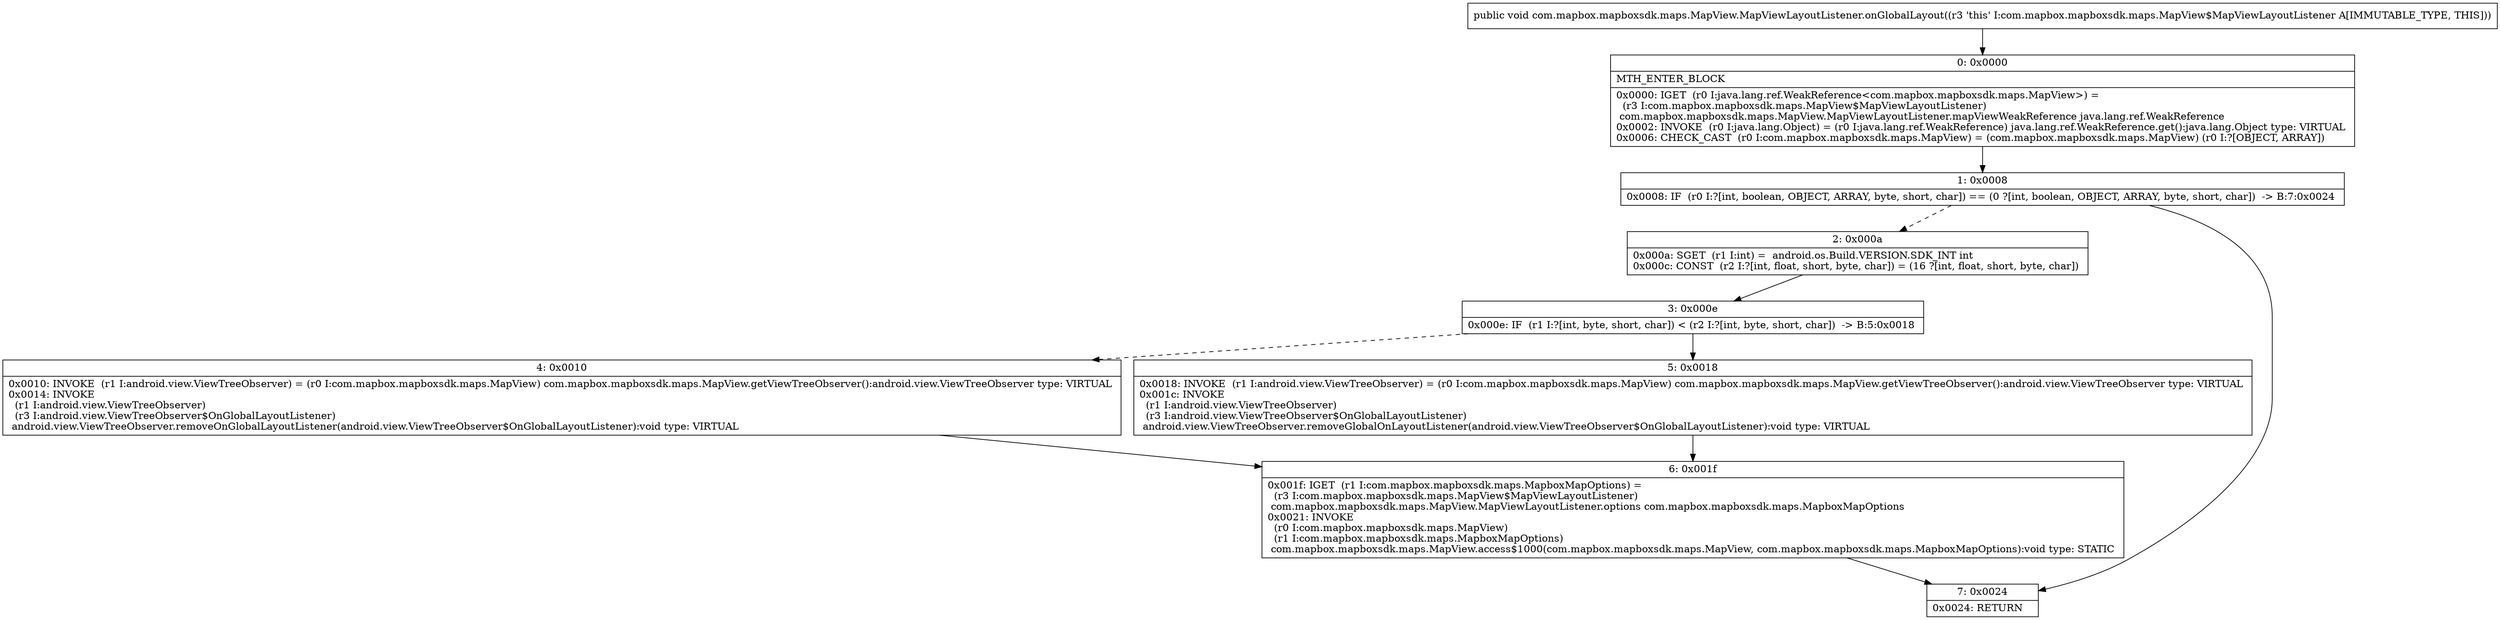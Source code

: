 digraph "CFG forcom.mapbox.mapboxsdk.maps.MapView.MapViewLayoutListener.onGlobalLayout()V" {
Node_0 [shape=record,label="{0\:\ 0x0000|MTH_ENTER_BLOCK\l|0x0000: IGET  (r0 I:java.lang.ref.WeakReference\<com.mapbox.mapboxsdk.maps.MapView\>) = \l  (r3 I:com.mapbox.mapboxsdk.maps.MapView$MapViewLayoutListener)\l com.mapbox.mapboxsdk.maps.MapView.MapViewLayoutListener.mapViewWeakReference java.lang.ref.WeakReference \l0x0002: INVOKE  (r0 I:java.lang.Object) = (r0 I:java.lang.ref.WeakReference) java.lang.ref.WeakReference.get():java.lang.Object type: VIRTUAL \l0x0006: CHECK_CAST  (r0 I:com.mapbox.mapboxsdk.maps.MapView) = (com.mapbox.mapboxsdk.maps.MapView) (r0 I:?[OBJECT, ARRAY]) \l}"];
Node_1 [shape=record,label="{1\:\ 0x0008|0x0008: IF  (r0 I:?[int, boolean, OBJECT, ARRAY, byte, short, char]) == (0 ?[int, boolean, OBJECT, ARRAY, byte, short, char])  \-\> B:7:0x0024 \l}"];
Node_2 [shape=record,label="{2\:\ 0x000a|0x000a: SGET  (r1 I:int) =  android.os.Build.VERSION.SDK_INT int \l0x000c: CONST  (r2 I:?[int, float, short, byte, char]) = (16 ?[int, float, short, byte, char]) \l}"];
Node_3 [shape=record,label="{3\:\ 0x000e|0x000e: IF  (r1 I:?[int, byte, short, char]) \< (r2 I:?[int, byte, short, char])  \-\> B:5:0x0018 \l}"];
Node_4 [shape=record,label="{4\:\ 0x0010|0x0010: INVOKE  (r1 I:android.view.ViewTreeObserver) = (r0 I:com.mapbox.mapboxsdk.maps.MapView) com.mapbox.mapboxsdk.maps.MapView.getViewTreeObserver():android.view.ViewTreeObserver type: VIRTUAL \l0x0014: INVOKE  \l  (r1 I:android.view.ViewTreeObserver)\l  (r3 I:android.view.ViewTreeObserver$OnGlobalLayoutListener)\l android.view.ViewTreeObserver.removeOnGlobalLayoutListener(android.view.ViewTreeObserver$OnGlobalLayoutListener):void type: VIRTUAL \l}"];
Node_5 [shape=record,label="{5\:\ 0x0018|0x0018: INVOKE  (r1 I:android.view.ViewTreeObserver) = (r0 I:com.mapbox.mapboxsdk.maps.MapView) com.mapbox.mapboxsdk.maps.MapView.getViewTreeObserver():android.view.ViewTreeObserver type: VIRTUAL \l0x001c: INVOKE  \l  (r1 I:android.view.ViewTreeObserver)\l  (r3 I:android.view.ViewTreeObserver$OnGlobalLayoutListener)\l android.view.ViewTreeObserver.removeGlobalOnLayoutListener(android.view.ViewTreeObserver$OnGlobalLayoutListener):void type: VIRTUAL \l}"];
Node_6 [shape=record,label="{6\:\ 0x001f|0x001f: IGET  (r1 I:com.mapbox.mapboxsdk.maps.MapboxMapOptions) = \l  (r3 I:com.mapbox.mapboxsdk.maps.MapView$MapViewLayoutListener)\l com.mapbox.mapboxsdk.maps.MapView.MapViewLayoutListener.options com.mapbox.mapboxsdk.maps.MapboxMapOptions \l0x0021: INVOKE  \l  (r0 I:com.mapbox.mapboxsdk.maps.MapView)\l  (r1 I:com.mapbox.mapboxsdk.maps.MapboxMapOptions)\l com.mapbox.mapboxsdk.maps.MapView.access$1000(com.mapbox.mapboxsdk.maps.MapView, com.mapbox.mapboxsdk.maps.MapboxMapOptions):void type: STATIC \l}"];
Node_7 [shape=record,label="{7\:\ 0x0024|0x0024: RETURN   \l}"];
MethodNode[shape=record,label="{public void com.mapbox.mapboxsdk.maps.MapView.MapViewLayoutListener.onGlobalLayout((r3 'this' I:com.mapbox.mapboxsdk.maps.MapView$MapViewLayoutListener A[IMMUTABLE_TYPE, THIS])) }"];
MethodNode -> Node_0;
Node_0 -> Node_1;
Node_1 -> Node_2[style=dashed];
Node_1 -> Node_7;
Node_2 -> Node_3;
Node_3 -> Node_4[style=dashed];
Node_3 -> Node_5;
Node_4 -> Node_6;
Node_5 -> Node_6;
Node_6 -> Node_7;
}

